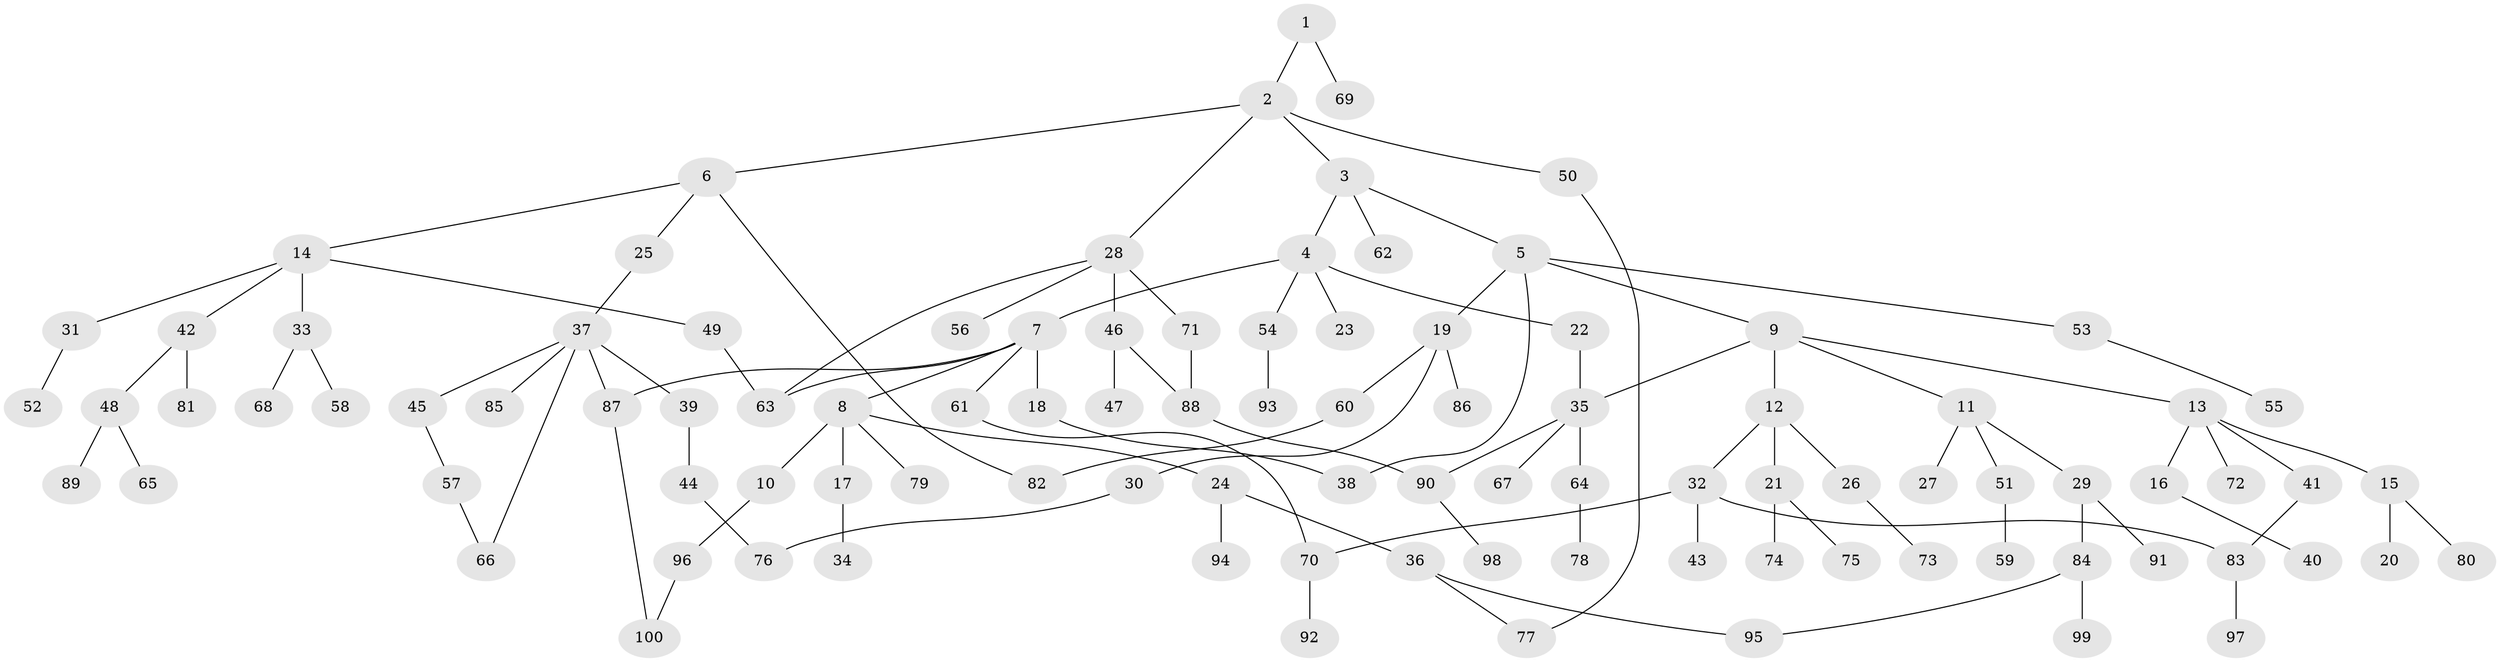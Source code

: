 // coarse degree distribution, {1: 0.27450980392156865, 7: 0.0196078431372549, 3: 0.17647058823529413, 4: 0.11764705882352941, 5: 0.0392156862745098, 6: 0.0392156862745098, 2: 0.3333333333333333}
// Generated by graph-tools (version 1.1) at 2025/48/03/04/25 22:48:48]
// undirected, 100 vertices, 114 edges
graph export_dot {
  node [color=gray90,style=filled];
  1;
  2;
  3;
  4;
  5;
  6;
  7;
  8;
  9;
  10;
  11;
  12;
  13;
  14;
  15;
  16;
  17;
  18;
  19;
  20;
  21;
  22;
  23;
  24;
  25;
  26;
  27;
  28;
  29;
  30;
  31;
  32;
  33;
  34;
  35;
  36;
  37;
  38;
  39;
  40;
  41;
  42;
  43;
  44;
  45;
  46;
  47;
  48;
  49;
  50;
  51;
  52;
  53;
  54;
  55;
  56;
  57;
  58;
  59;
  60;
  61;
  62;
  63;
  64;
  65;
  66;
  67;
  68;
  69;
  70;
  71;
  72;
  73;
  74;
  75;
  76;
  77;
  78;
  79;
  80;
  81;
  82;
  83;
  84;
  85;
  86;
  87;
  88;
  89;
  90;
  91;
  92;
  93;
  94;
  95;
  96;
  97;
  98;
  99;
  100;
  1 -- 2;
  1 -- 69;
  2 -- 3;
  2 -- 6;
  2 -- 28;
  2 -- 50;
  3 -- 4;
  3 -- 5;
  3 -- 62;
  4 -- 7;
  4 -- 22;
  4 -- 23;
  4 -- 54;
  5 -- 9;
  5 -- 19;
  5 -- 38;
  5 -- 53;
  6 -- 14;
  6 -- 25;
  6 -- 82;
  7 -- 8;
  7 -- 18;
  7 -- 61;
  7 -- 87;
  7 -- 63;
  8 -- 10;
  8 -- 17;
  8 -- 24;
  8 -- 79;
  9 -- 11;
  9 -- 12;
  9 -- 13;
  9 -- 35;
  10 -- 96;
  11 -- 27;
  11 -- 29;
  11 -- 51;
  12 -- 21;
  12 -- 26;
  12 -- 32;
  13 -- 15;
  13 -- 16;
  13 -- 41;
  13 -- 72;
  14 -- 31;
  14 -- 33;
  14 -- 42;
  14 -- 49;
  15 -- 20;
  15 -- 80;
  16 -- 40;
  17 -- 34;
  18 -- 38;
  19 -- 30;
  19 -- 60;
  19 -- 86;
  21 -- 74;
  21 -- 75;
  22 -- 35;
  24 -- 36;
  24 -- 94;
  25 -- 37;
  26 -- 73;
  28 -- 46;
  28 -- 56;
  28 -- 63;
  28 -- 71;
  29 -- 84;
  29 -- 91;
  30 -- 76;
  31 -- 52;
  32 -- 43;
  32 -- 70;
  32 -- 83;
  33 -- 58;
  33 -- 68;
  35 -- 64;
  35 -- 67;
  35 -- 90;
  36 -- 77;
  36 -- 95;
  37 -- 39;
  37 -- 45;
  37 -- 85;
  37 -- 87;
  37 -- 66;
  39 -- 44;
  41 -- 83;
  42 -- 48;
  42 -- 81;
  44 -- 76;
  45 -- 57;
  46 -- 47;
  46 -- 88;
  48 -- 65;
  48 -- 89;
  49 -- 63;
  50 -- 77;
  51 -- 59;
  53 -- 55;
  54 -- 93;
  57 -- 66;
  60 -- 82;
  61 -- 70;
  64 -- 78;
  70 -- 92;
  71 -- 88;
  83 -- 97;
  84 -- 99;
  84 -- 95;
  87 -- 100;
  88 -- 90;
  90 -- 98;
  96 -- 100;
}
